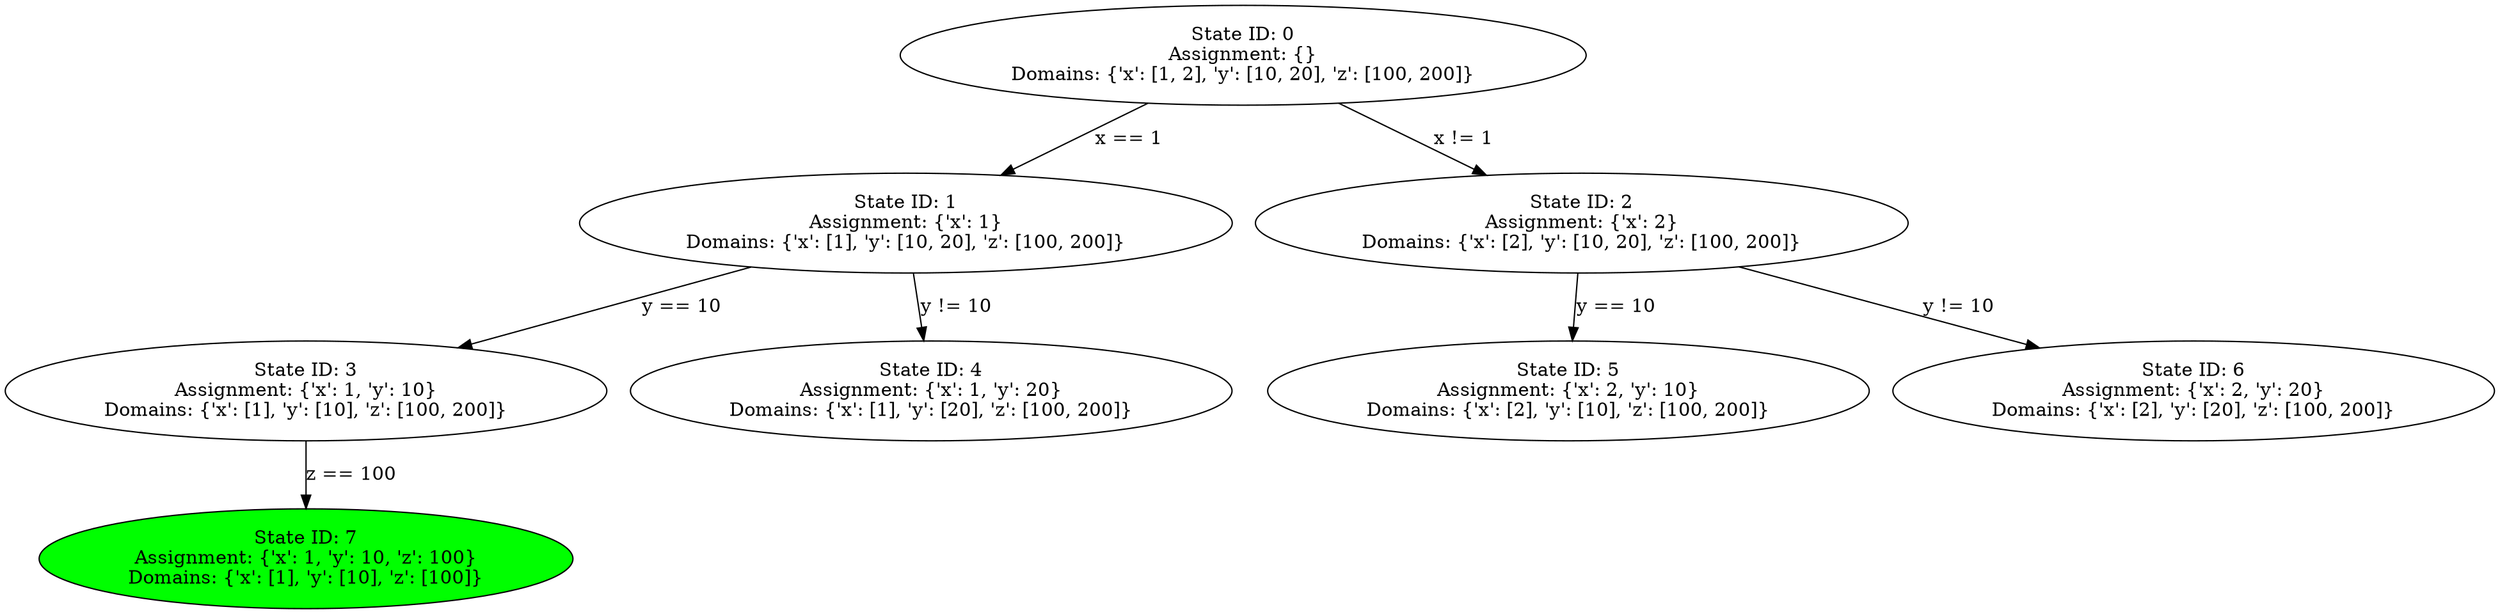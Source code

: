 digraph G {
spline=line;
"State ID: 0
Assignment: {}
Domains: {'x': [1, 2], 'y': [10, 20], 'z': [100, 200]}" -> "State ID: 1
Assignment: {'x': 1}
Domains: {'x': [1], 'y': [10, 20], 'z': [100, 200]}" [label="x == 1"];
"State ID: 0
Assignment: {}
Domains: {'x': [1, 2], 'y': [10, 20], 'z': [100, 200]}" -> "State ID: 2
Assignment: {'x': 2}
Domains: {'x': [2], 'y': [10, 20], 'z': [100, 200]}" [label="x != 1"];
"State ID: 1
Assignment: {'x': 1}
Domains: {'x': [1], 'y': [10, 20], 'z': [100, 200]}" -> "State ID: 3
Assignment: {'x': 1, 'y': 10}
Domains: {'x': [1], 'y': [10], 'z': [100, 200]}" [label="y == 10"];
"State ID: 1
Assignment: {'x': 1}
Domains: {'x': [1], 'y': [10, 20], 'z': [100, 200]}" -> "State ID: 4
Assignment: {'x': 1, 'y': 20}
Domains: {'x': [1], 'y': [20], 'z': [100, 200]}" [label="y != 10"];
"State ID: 2
Assignment: {'x': 2}
Domains: {'x': [2], 'y': [10, 20], 'z': [100, 200]}" -> "State ID: 5
Assignment: {'x': 2, 'y': 10}
Domains: {'x': [2], 'y': [10], 'z': [100, 200]}" [label="y == 10"];
"State ID: 2
Assignment: {'x': 2}
Domains: {'x': [2], 'y': [10, 20], 'z': [100, 200]}" -> "State ID: 6
Assignment: {'x': 2, 'y': 20}
Domains: {'x': [2], 'y': [20], 'z': [100, 200]}" [label="y != 10"];
"State ID: 3
Assignment: {'x': 1, 'y': 10}
Domains: {'x': [1], 'y': [10], 'z': [100, 200]}" -> "State ID: 7
Assignment: {'x': 1, 'y': 10, 'z': 100}
Domains: {'x': [1], 'y': [10], 'z': [100]}" [label="z == 100"];
"State ID: 7
Assignment: {'x': 1, 'y': 10, 'z': 100}
Domains: {'x': [1], 'y': [10], 'z': [100]}" [style=filled fillcolor=green];
}